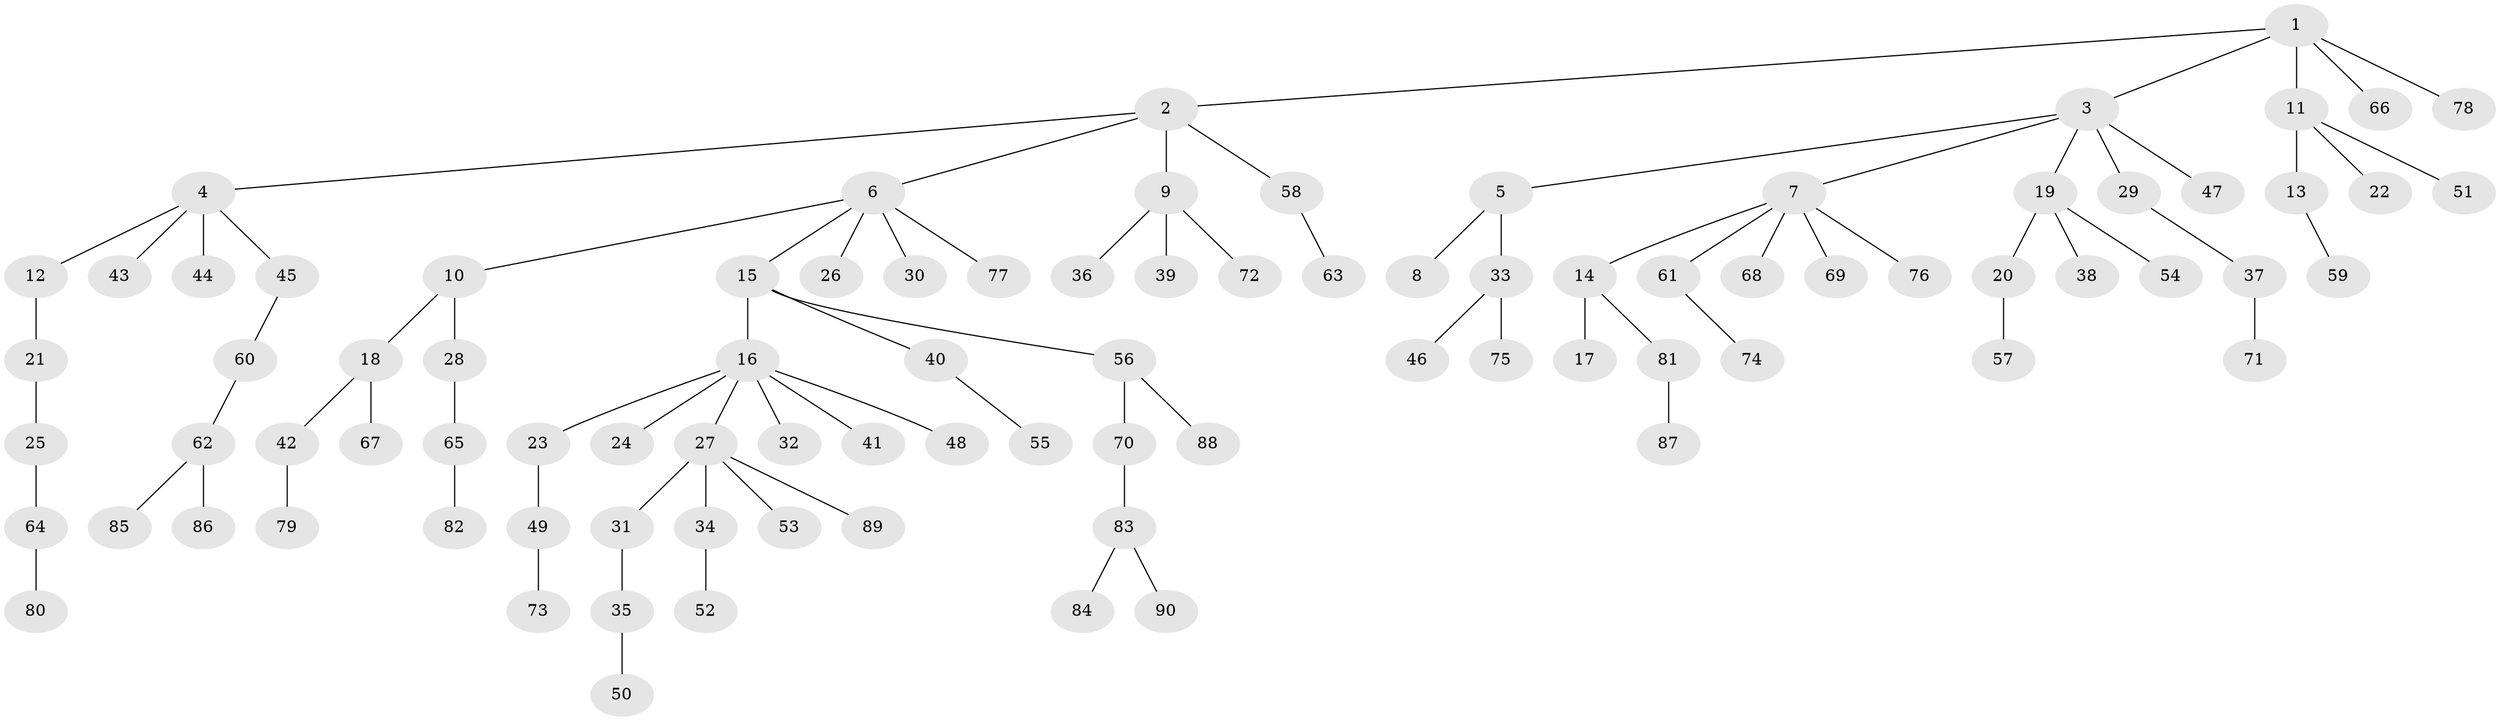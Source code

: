 // Generated by graph-tools (version 1.1) at 2025/15/03/09/25 04:15:28]
// undirected, 90 vertices, 89 edges
graph export_dot {
graph [start="1"]
  node [color=gray90,style=filled];
  1;
  2;
  3;
  4;
  5;
  6;
  7;
  8;
  9;
  10;
  11;
  12;
  13;
  14;
  15;
  16;
  17;
  18;
  19;
  20;
  21;
  22;
  23;
  24;
  25;
  26;
  27;
  28;
  29;
  30;
  31;
  32;
  33;
  34;
  35;
  36;
  37;
  38;
  39;
  40;
  41;
  42;
  43;
  44;
  45;
  46;
  47;
  48;
  49;
  50;
  51;
  52;
  53;
  54;
  55;
  56;
  57;
  58;
  59;
  60;
  61;
  62;
  63;
  64;
  65;
  66;
  67;
  68;
  69;
  70;
  71;
  72;
  73;
  74;
  75;
  76;
  77;
  78;
  79;
  80;
  81;
  82;
  83;
  84;
  85;
  86;
  87;
  88;
  89;
  90;
  1 -- 2;
  1 -- 3;
  1 -- 11;
  1 -- 66;
  1 -- 78;
  2 -- 4;
  2 -- 6;
  2 -- 9;
  2 -- 58;
  3 -- 5;
  3 -- 7;
  3 -- 19;
  3 -- 29;
  3 -- 47;
  4 -- 12;
  4 -- 43;
  4 -- 44;
  4 -- 45;
  5 -- 8;
  5 -- 33;
  6 -- 10;
  6 -- 15;
  6 -- 26;
  6 -- 30;
  6 -- 77;
  7 -- 14;
  7 -- 61;
  7 -- 68;
  7 -- 69;
  7 -- 76;
  9 -- 36;
  9 -- 39;
  9 -- 72;
  10 -- 18;
  10 -- 28;
  11 -- 13;
  11 -- 22;
  11 -- 51;
  12 -- 21;
  13 -- 59;
  14 -- 17;
  14 -- 81;
  15 -- 16;
  15 -- 40;
  15 -- 56;
  16 -- 23;
  16 -- 24;
  16 -- 27;
  16 -- 32;
  16 -- 41;
  16 -- 48;
  18 -- 42;
  18 -- 67;
  19 -- 20;
  19 -- 38;
  19 -- 54;
  20 -- 57;
  21 -- 25;
  23 -- 49;
  25 -- 64;
  27 -- 31;
  27 -- 34;
  27 -- 53;
  27 -- 89;
  28 -- 65;
  29 -- 37;
  31 -- 35;
  33 -- 46;
  33 -- 75;
  34 -- 52;
  35 -- 50;
  37 -- 71;
  40 -- 55;
  42 -- 79;
  45 -- 60;
  49 -- 73;
  56 -- 70;
  56 -- 88;
  58 -- 63;
  60 -- 62;
  61 -- 74;
  62 -- 85;
  62 -- 86;
  64 -- 80;
  65 -- 82;
  70 -- 83;
  81 -- 87;
  83 -- 84;
  83 -- 90;
}
